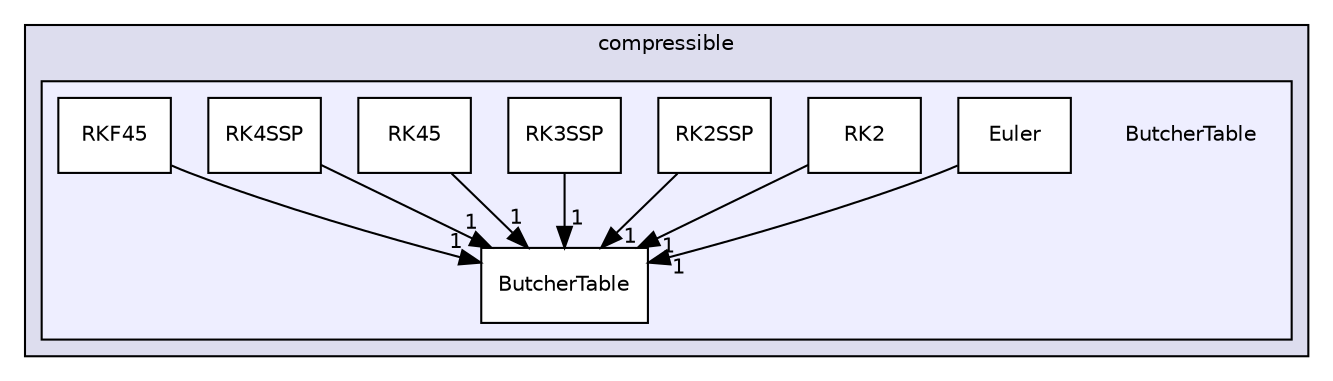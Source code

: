 digraph "ButcherTable" {
  bgcolor=transparent;
  compound=true
  node [ fontsize="10", fontname="Helvetica"];
  edge [ labelfontsize="10", labelfontname="Helvetica"];
  subgraph clusterdir_ec6fbd2e4e71296a5c4843bd2aa1db19 {
    graph [ bgcolor="#ddddee", pencolor="black", label="compressible" fontname="Helvetica", fontsize="10", URL="dir_ec6fbd2e4e71296a5c4843bd2aa1db19.html"]
  subgraph clusterdir_e24aeb1197190121ade350f28ab7c806 {
    graph [ bgcolor="#eeeeff", pencolor="black", label="" URL="dir_e24aeb1197190121ade350f28ab7c806.html"];
    dir_e24aeb1197190121ade350f28ab7c806 [shape=plaintext label="ButcherTable"];
    dir_fb4a788e9d7e07c4d9dd0fbf6cf04f25 [shape=box label="ButcherTable" color="black" fillcolor="white" style="filled" URL="dir_fb4a788e9d7e07c4d9dd0fbf6cf04f25.html"];
    dir_57b70e6efac9f59c689d99d48ebcf65a [shape=box label="Euler" color="black" fillcolor="white" style="filled" URL="dir_57b70e6efac9f59c689d99d48ebcf65a.html"];
    dir_93b76fbcfe1153ff1da09a009bcd7d95 [shape=box label="RK2" color="black" fillcolor="white" style="filled" URL="dir_93b76fbcfe1153ff1da09a009bcd7d95.html"];
    dir_38dffac90fcd4677bc8a3a696a1d61dc [shape=box label="RK2SSP" color="black" fillcolor="white" style="filled" URL="dir_38dffac90fcd4677bc8a3a696a1d61dc.html"];
    dir_4316eba3f02d7f1517746766bfd169cf [shape=box label="RK3SSP" color="black" fillcolor="white" style="filled" URL="dir_4316eba3f02d7f1517746766bfd169cf.html"];
    dir_8c2348c4507013c8890818dbe7166034 [shape=box label="RK45" color="black" fillcolor="white" style="filled" URL="dir_8c2348c4507013c8890818dbe7166034.html"];
    dir_b694fe135811b8a285dd3d4da83e0be5 [shape=box label="RK4SSP" color="black" fillcolor="white" style="filled" URL="dir_b694fe135811b8a285dd3d4da83e0be5.html"];
    dir_6dd4403658f188073ac1f30c8103fcde [shape=box label="RKF45" color="black" fillcolor="white" style="filled" URL="dir_6dd4403658f188073ac1f30c8103fcde.html"];
  }
  }
  dir_57b70e6efac9f59c689d99d48ebcf65a->dir_fb4a788e9d7e07c4d9dd0fbf6cf04f25 [headlabel="1", labeldistance=1.5 headhref="dir_000139_000069.html"];
  dir_4316eba3f02d7f1517746766bfd169cf->dir_fb4a788e9d7e07c4d9dd0fbf6cf04f25 [headlabel="1", labeldistance=1.5 headhref="dir_000327_000069.html"];
  dir_8c2348c4507013c8890818dbe7166034->dir_fb4a788e9d7e07c4d9dd0fbf6cf04f25 [headlabel="1", labeldistance=1.5 headhref="dir_000328_000069.html"];
  dir_b694fe135811b8a285dd3d4da83e0be5->dir_fb4a788e9d7e07c4d9dd0fbf6cf04f25 [headlabel="1", labeldistance=1.5 headhref="dir_000329_000069.html"];
  dir_93b76fbcfe1153ff1da09a009bcd7d95->dir_fb4a788e9d7e07c4d9dd0fbf6cf04f25 [headlabel="1", labeldistance=1.5 headhref="dir_000325_000069.html"];
  dir_38dffac90fcd4677bc8a3a696a1d61dc->dir_fb4a788e9d7e07c4d9dd0fbf6cf04f25 [headlabel="1", labeldistance=1.5 headhref="dir_000326_000069.html"];
  dir_6dd4403658f188073ac1f30c8103fcde->dir_fb4a788e9d7e07c4d9dd0fbf6cf04f25 [headlabel="1", labeldistance=1.5 headhref="dir_000330_000069.html"];
}
